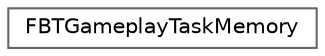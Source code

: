 digraph "Graphical Class Hierarchy"
{
 // INTERACTIVE_SVG=YES
 // LATEX_PDF_SIZE
  bgcolor="transparent";
  edge [fontname=Helvetica,fontsize=10,labelfontname=Helvetica,labelfontsize=10];
  node [fontname=Helvetica,fontsize=10,shape=box,height=0.2,width=0.4];
  rankdir="LR";
  Node0 [id="Node000000",label="FBTGameplayTaskMemory",height=0.2,width=0.4,color="grey40", fillcolor="white", style="filled",URL="$d8/dbd/structFBTGameplayTaskMemory.html",tooltip=" "];
}
